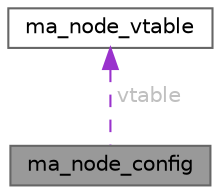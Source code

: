 digraph "ma_node_config"
{
 // LATEX_PDF_SIZE
  bgcolor="transparent";
  edge [fontname=Helvetica,fontsize=10,labelfontname=Helvetica,labelfontsize=10];
  node [fontname=Helvetica,fontsize=10,shape=box,height=0.2,width=0.4];
  Node1 [id="Node000001",label="ma_node_config",height=0.2,width=0.4,color="gray40", fillcolor="grey60", style="filled", fontcolor="black",tooltip=" "];
  Node2 -> Node1 [id="edge3_Node000001_Node000002",dir="back",color="darkorchid3",style="dashed",tooltip=" ",label=" vtable",fontcolor="grey" ];
  Node2 [id="Node000002",label="ma_node_vtable",height=0.2,width=0.4,color="gray40", fillcolor="white", style="filled",URL="$structma__node__vtable.html",tooltip=" "];
}
